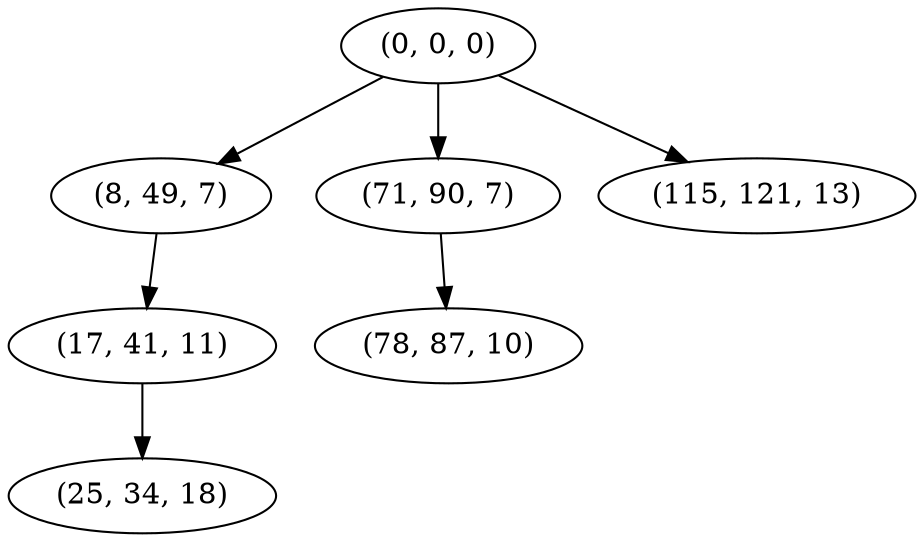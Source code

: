 digraph tree {
    "(0, 0, 0)";
    "(8, 49, 7)";
    "(17, 41, 11)";
    "(25, 34, 18)";
    "(71, 90, 7)";
    "(78, 87, 10)";
    "(115, 121, 13)";
    "(0, 0, 0)" -> "(8, 49, 7)";
    "(0, 0, 0)" -> "(71, 90, 7)";
    "(0, 0, 0)" -> "(115, 121, 13)";
    "(8, 49, 7)" -> "(17, 41, 11)";
    "(17, 41, 11)" -> "(25, 34, 18)";
    "(71, 90, 7)" -> "(78, 87, 10)";
}
